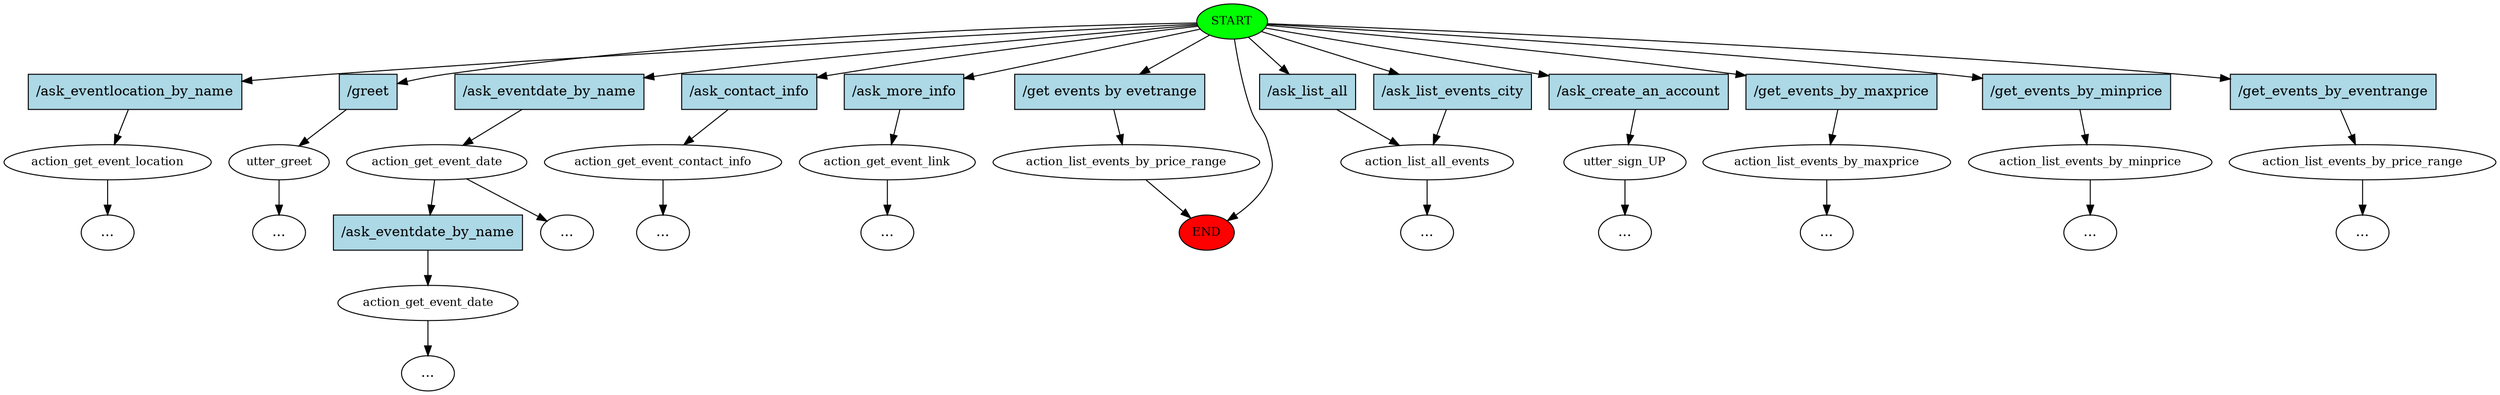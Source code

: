 digraph  {
0 [class="start active", fillcolor=green, fontsize=12, label=START, style=filled];
"-1" [class=end, fillcolor=red, fontsize=12, label=END, style=filled];
1 [class="", fontsize=12, label=action_get_event_location];
2 [class="", fontsize=12, label=utter_greet];
3 [class="", fontsize=12, label=action_get_event_date];
4 [class="", fontsize=12, label=action_get_event_contact_info];
"-6" [class=ellipsis, label="..."];
5 [class="", fontsize=12, label=action_get_event_link];
7 [class="", fontsize=12, label=action_get_event_date];
"-8" [class=ellipsis, label="..."];
8 [class="", fontsize=12, label=action_list_all_events];
"-10" [class=ellipsis, label="..."];
"-12" [class=ellipsis, label="..."];
"-13" [class=ellipsis, label="..."];
"-17" [class=ellipsis, label="..."];
17 [class="", fontsize=12, label=utter_sign_UP];
"-18" [class=ellipsis, label="..."];
18 [class="", fontsize=12, label=action_list_events_by_maxprice];
"-20" [class=ellipsis, label="..."];
20 [class="", fontsize=12, label=action_list_events_by_minprice];
"-21" [class=ellipsis, label="..."];
21 [class="dashed active", fontsize=12, label=action_list_events_by_price_range];
"-22" [class=ellipsis, label="..."];
22 [class="", fontsize=12, label=action_list_events_by_price_range];
"-26" [class=ellipsis, label="..."];
28 [class=intent, fillcolor=lightblue, label="/ask_eventlocation_by_name", shape=rect, style=filled];
29 [class=intent, fillcolor=lightblue, label="/greet", shape=rect, style=filled];
30 [class=intent, fillcolor=lightblue, label="/ask_eventdate_by_name", shape=rect, style=filled];
31 [class=intent, fillcolor=lightblue, label="/ask_contact_info", shape=rect, style=filled];
32 [class=intent, fillcolor=lightblue, label="/ask_more_info", shape=rect, style=filled];
33 [class=intent, fillcolor=lightblue, label="/ask_list_events_city", shape=rect, style=filled];
34 [class=intent, fillcolor=lightblue, label="/ask_list_all", shape=rect, style=filled];
35 [class=intent, fillcolor=lightblue, label="/ask_create_an_account", shape=rect, style=filled];
36 [class=intent, fillcolor=lightblue, label="/get_events_by_maxprice", shape=rect, style=filled];
37 [class=intent, fillcolor=lightblue, label="/get_events_by_minprice", shape=rect, style=filled];
38 [class="intent active", fillcolor=lightblue, label="/get_events_by_eventrange", shape=rect, style=filled];
39 [class=intent, fillcolor=lightblue, label="/get events by evetrange", shape=rect, style=filled];
40 [class=intent, fillcolor=lightblue, label="/ask_eventdate_by_name", shape=rect, style=filled];
0 -> "-1"  [class="", key=NONE, label=""];
0 -> 28  [class="", key=0];
0 -> 29  [class="", key=0];
0 -> 30  [class="", key=0];
0 -> 31  [class="", key=0];
0 -> 32  [class="", key=0];
0 -> 33  [class="", key=0];
0 -> 34  [class="", key=0];
0 -> 35  [class="", key=0];
0 -> 36  [class="", key=0];
0 -> 37  [class="", key=0];
0 -> 38  [class=active, key=0];
0 -> 39  [class="", key=0];
1 -> "-13"  [class="", key=NONE, label=""];
2 -> "-26"  [class="", key=NONE, label=""];
3 -> "-12"  [class="", key=NONE, label=""];
3 -> 40  [class="", key=0];
4 -> "-6"  [class="", key=NONE, label=""];
5 -> "-10"  [class="", key=NONE, label=""];
7 -> "-8"  [class="", key=NONE, label=""];
8 -> "-17"  [class="", key=NONE, label=""];
17 -> "-18"  [class="", key=NONE, label=""];
18 -> "-20"  [class="", key=NONE, label=""];
20 -> "-21"  [class="", key=NONE, label=""];
21 -> "-22"  [class="", key=NONE, label=""];
22 -> "-1"  [class="", key=NONE, label=""];
28 -> 1  [class="", key=0];
29 -> 2  [class="", key=0];
30 -> 3  [class="", key=0];
31 -> 4  [class="", key=0];
32 -> 5  [class="", key=0];
33 -> 8  [class="", key=0];
34 -> 8  [class="", key=0];
35 -> 17  [class="", key=0];
36 -> 18  [class="", key=0];
37 -> 20  [class="", key=0];
38 -> 21  [class=active, key=0];
39 -> 22  [class="", key=0];
40 -> 7  [class="", key=0];
}
